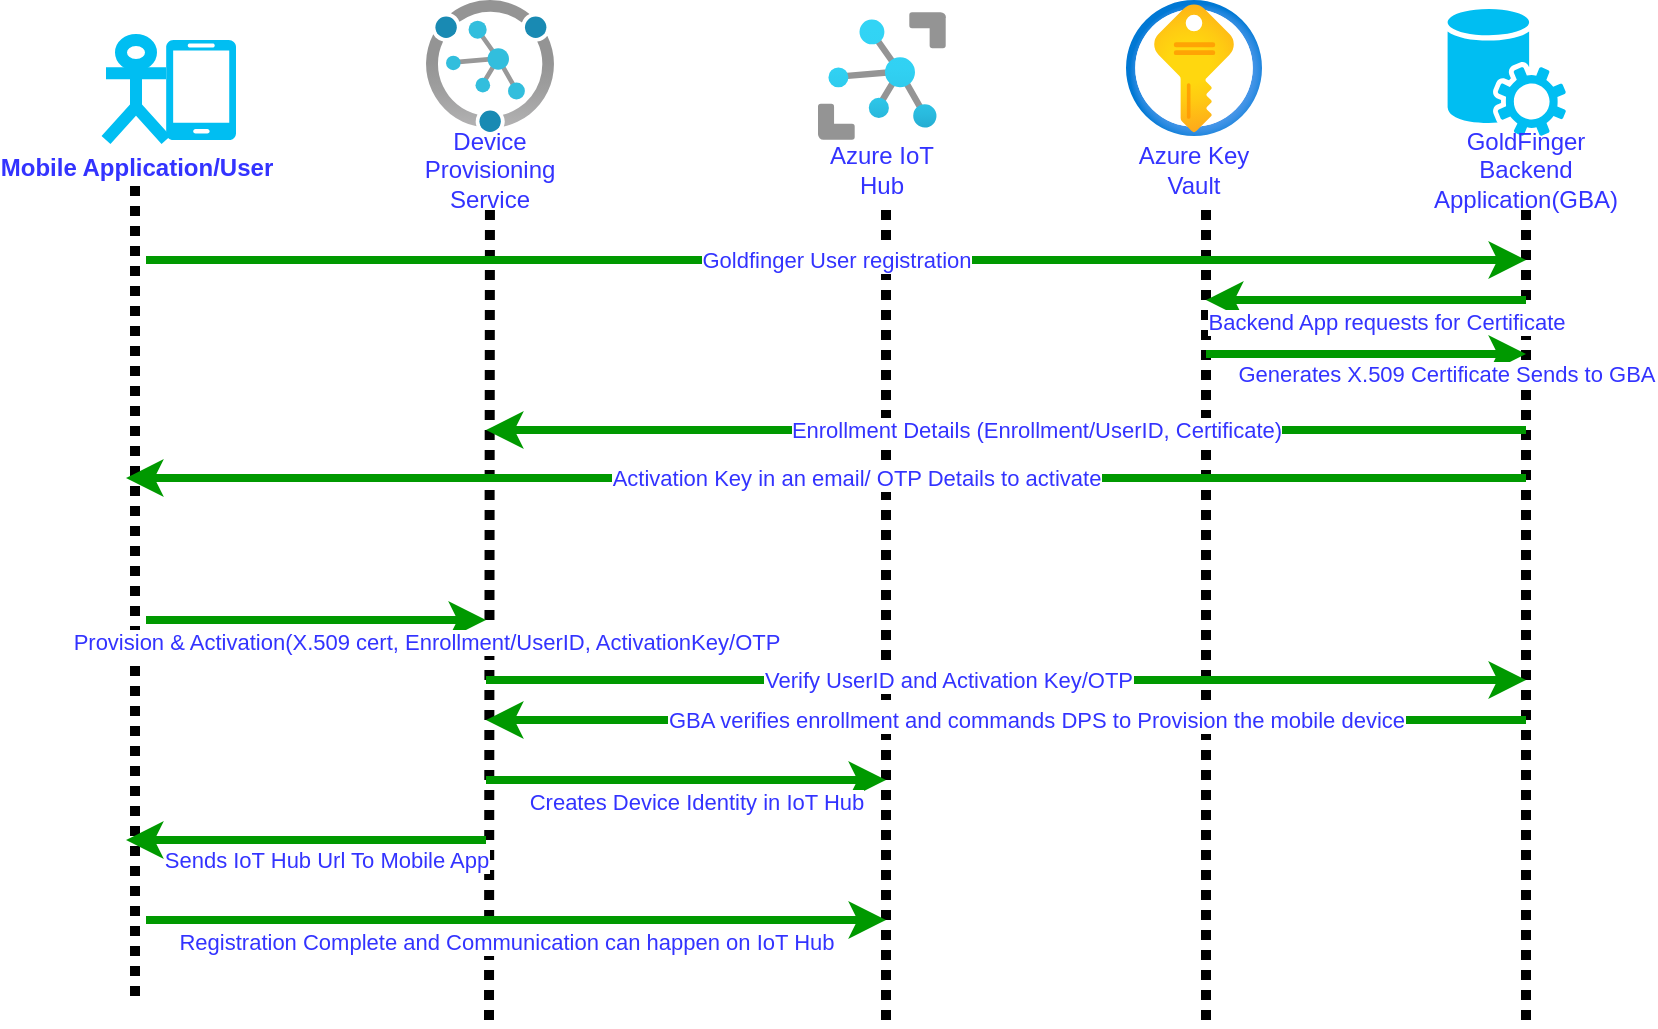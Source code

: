 <mxfile version="20.0.0" type="github">
  <diagram id="tBzqnwQVbEsAYheGIp0X" name="Page-1">
    <mxGraphModel dx="1066" dy="560" grid="1" gridSize="10" guides="1" tooltips="1" connect="1" arrows="1" fold="1" page="1" pageScale="1" pageWidth="850" pageHeight="1100" math="0" shadow="0">
      <root>
        <mxCell id="0" />
        <mxCell id="1" parent="0" />
        <mxCell id="QduvUi_wdQGYh5JuUDH2-1" value="&lt;b&gt;&lt;font color=&quot;#3333ff&quot;&gt;Mobile Application/User&lt;/font&gt;&lt;/b&gt;" style="shape=umlActor;verticalLabelPosition=bottom;verticalAlign=top;html=1;outlineConnect=0;strokeWidth=6;strokeColor=#00BEF2;" parent="1" vertex="1">
          <mxGeometry x="67" y="40" width="30" height="50" as="geometry" />
        </mxCell>
        <mxCell id="QduvUi_wdQGYh5JuUDH2-2" value="" style="aspect=fixed;html=1;points=[];align=center;image;fontSize=12;image=img/lib/azure2/iot/Device_Provisioning_Services.svg;" parent="1" vertex="1">
          <mxGeometry x="227" y="20" width="64" height="66" as="geometry" />
        </mxCell>
        <mxCell id="QduvUi_wdQGYh5JuUDH2-3" value="" style="aspect=fixed;html=1;points=[];align=center;image;fontSize=12;image=img/lib/azure2/iot/IoT_Hub.svg;" parent="1" vertex="1">
          <mxGeometry x="423" y="26" width="64" height="64" as="geometry" />
        </mxCell>
        <mxCell id="QduvUi_wdQGYh5JuUDH2-4" value="" style="aspect=fixed;html=1;points=[];align=center;image;fontSize=12;image=img/lib/azure2/security/Key_Vaults.svg;" parent="1" vertex="1">
          <mxGeometry x="577" y="20" width="68" height="68" as="geometry" />
        </mxCell>
        <mxCell id="QduvUi_wdQGYh5JuUDH2-6" value="" style="sketch=0;pointerEvents=1;shadow=0;dashed=0;html=1;strokeColor=none;fillColor=#00BEF2;labelPosition=center;verticalLabelPosition=bottom;verticalAlign=top;outlineConnect=0;align=center;shape=mxgraph.office.communications.central_management_service;" parent="1" vertex="1">
          <mxGeometry x="737" y="24.5" width="60" height="63.5" as="geometry" />
        </mxCell>
        <mxCell id="QduvUi_wdQGYh5JuUDH2-14" value="" style="endArrow=none;html=1;rounded=0;sourcePerimeterSpacing=0;strokeWidth=5;fillColor=default;strokeColor=#000000;dashed=1;dashPattern=1 1;" parent="1" edge="1">
          <mxGeometry width="50" height="50" relative="1" as="geometry">
            <mxPoint x="81.5" y="518" as="sourcePoint" />
            <mxPoint x="81.5" y="108" as="targetPoint" />
          </mxGeometry>
        </mxCell>
        <mxCell id="QduvUi_wdQGYh5JuUDH2-15" value="" style="endArrow=none;html=1;rounded=0;strokeWidth=5;fillColor=default;strokeColor=#3333FF;dashed=1;dashPattern=1 1;startArrow=none;" parent="1" source="QduvUi_wdQGYh5JuUDH2-20" edge="1">
          <mxGeometry width="50" height="50" relative="1" as="geometry">
            <mxPoint x="258.5" y="530" as="sourcePoint" />
            <mxPoint x="258.5" y="120" as="targetPoint" />
          </mxGeometry>
        </mxCell>
        <mxCell id="QduvUi_wdQGYh5JuUDH2-17" value="" style="endArrow=none;html=1;rounded=0;sourcePerimeterSpacing=0;strokeWidth=5;fillColor=default;strokeColor=#000000;dashed=1;dashPattern=1 1;" parent="1" edge="1">
          <mxGeometry width="50" height="50" relative="1" as="geometry">
            <mxPoint x="457" y="530" as="sourcePoint" />
            <mxPoint x="457" y="120" as="targetPoint" />
          </mxGeometry>
        </mxCell>
        <mxCell id="QduvUi_wdQGYh5JuUDH2-18" value="" style="endArrow=none;html=1;rounded=0;sourcePerimeterSpacing=0;strokeWidth=5;fillColor=default;strokeColor=#000000;dashed=1;dashPattern=1 1;" parent="1" edge="1">
          <mxGeometry width="50" height="50" relative="1" as="geometry">
            <mxPoint x="617" y="530" as="sourcePoint" />
            <mxPoint x="617" y="120" as="targetPoint" />
          </mxGeometry>
        </mxCell>
        <mxCell id="QduvUi_wdQGYh5JuUDH2-19" value="" style="endArrow=none;html=1;rounded=0;sourcePerimeterSpacing=0;strokeWidth=5;fillColor=default;strokeColor=#000000;dashed=1;dashPattern=1 1;" parent="1" edge="1">
          <mxGeometry width="50" height="50" relative="1" as="geometry">
            <mxPoint x="777" y="530" as="sourcePoint" />
            <mxPoint x="777" y="120" as="targetPoint" />
          </mxGeometry>
        </mxCell>
        <mxCell id="QduvUi_wdQGYh5JuUDH2-20" value="Device Provisioning Service" style="text;html=1;strokeColor=none;fillColor=none;align=center;verticalAlign=middle;whiteSpace=wrap;rounded=0;fontColor=#3333FF;" parent="1" vertex="1">
          <mxGeometry x="229" y="90" width="60" height="30" as="geometry" />
        </mxCell>
        <mxCell id="QduvUi_wdQGYh5JuUDH2-21" value="" style="endArrow=none;html=1;rounded=0;sourcePerimeterSpacing=0;strokeWidth=5;fillColor=default;strokeColor=#000000;dashed=1;dashPattern=1 1;" parent="1" target="QduvUi_wdQGYh5JuUDH2-20" edge="1">
          <mxGeometry width="50" height="50" relative="1" as="geometry">
            <mxPoint x="258.5" y="530" as="sourcePoint" />
            <mxPoint x="258.5" y="120" as="targetPoint" />
          </mxGeometry>
        </mxCell>
        <mxCell id="QduvUi_wdQGYh5JuUDH2-22" value="Azure IoT Hub" style="text;html=1;strokeColor=none;fillColor=none;align=center;verticalAlign=middle;whiteSpace=wrap;rounded=0;fontColor=#3333FF;" parent="1" vertex="1">
          <mxGeometry x="425" y="90" width="60" height="30" as="geometry" />
        </mxCell>
        <mxCell id="QduvUi_wdQGYh5JuUDH2-24" value="Azure Key Vault" style="text;html=1;strokeColor=none;fillColor=none;align=center;verticalAlign=middle;whiteSpace=wrap;rounded=0;fontColor=#3333FF;" parent="1" vertex="1">
          <mxGeometry x="581" y="90" width="60" height="30" as="geometry" />
        </mxCell>
        <mxCell id="QduvUi_wdQGYh5JuUDH2-25" value="GoldFinger Backend Application(GBA)" style="text;html=1;strokeColor=none;fillColor=none;align=center;verticalAlign=middle;whiteSpace=wrap;rounded=0;fontColor=#3333FF;" parent="1" vertex="1">
          <mxGeometry x="747" y="90" width="60" height="30" as="geometry" />
        </mxCell>
        <mxCell id="xWyMnHbNJwtINRMRzhNu-1" value="" style="endArrow=classic;html=1;rounded=0;fontColor=#3333FF;sourcePerimeterSpacing=0;strokeColor=#009900;strokeWidth=4;fillColor=default;" parent="1" edge="1">
          <mxGeometry relative="1" as="geometry">
            <mxPoint x="87" y="150" as="sourcePoint" />
            <mxPoint x="777" y="150" as="targetPoint" />
          </mxGeometry>
        </mxCell>
        <mxCell id="xWyMnHbNJwtINRMRzhNu-2" value="Goldfinger User registration" style="edgeLabel;resizable=0;html=1;align=center;verticalAlign=middle;fontColor=#3333FF;strokeColor=#3399FF;strokeWidth=6;" parent="xWyMnHbNJwtINRMRzhNu-1" connectable="0" vertex="1">
          <mxGeometry relative="1" as="geometry" />
        </mxCell>
        <mxCell id="xWyMnHbNJwtINRMRzhNu-3" value="" style="endArrow=classic;html=1;rounded=0;fontColor=#3333FF;sourcePerimeterSpacing=0;strokeColor=#009900;strokeWidth=4;fillColor=default;jumpStyle=gap;" parent="1" edge="1">
          <mxGeometry relative="1" as="geometry">
            <mxPoint x="777" y="170" as="sourcePoint" />
            <mxPoint x="617" y="170" as="targetPoint" />
            <Array as="points" />
          </mxGeometry>
        </mxCell>
        <mxCell id="xWyMnHbNJwtINRMRzhNu-4" value="Backend App requests for Certificate" style="edgeLabel;resizable=0;html=1;align=center;verticalAlign=top;fontColor=#3333FF;strokeColor=#3399FF;strokeWidth=6;spacingBottom=2;spacing=1;spacingTop=0;spacingLeft=0;labelPosition=center;verticalLabelPosition=bottom;fontSize=11;container=1;" parent="xWyMnHbNJwtINRMRzhNu-3" connectable="0" vertex="1">
          <mxGeometry relative="1" as="geometry">
            <mxPoint x="10" y="-1" as="offset" />
          </mxGeometry>
        </mxCell>
        <mxCell id="xWyMnHbNJwtINRMRzhNu-5" value="" style="endArrow=classic;html=1;rounded=0;fontColor=#3333FF;sourcePerimeterSpacing=0;strokeColor=#009900;strokeWidth=4;fillColor=default;" parent="1" edge="1">
          <mxGeometry relative="1" as="geometry">
            <mxPoint x="617" y="197" as="sourcePoint" />
            <mxPoint x="777" y="197" as="targetPoint" />
          </mxGeometry>
        </mxCell>
        <mxCell id="xWyMnHbNJwtINRMRzhNu-6" value="Generates X.509 Certificate Sends to GBA" style="edgeLabel;resizable=0;html=1;align=center;verticalAlign=middle;fontColor=#3333FF;strokeColor=#3399FF;strokeWidth=6;" parent="xWyMnHbNJwtINRMRzhNu-5" connectable="0" vertex="1">
          <mxGeometry relative="1" as="geometry">
            <mxPoint x="40" y="10" as="offset" />
          </mxGeometry>
        </mxCell>
        <mxCell id="xWyMnHbNJwtINRMRzhNu-7" value="" style="endArrow=classic;html=1;rounded=0;fontColor=#3333FF;sourcePerimeterSpacing=0;strokeColor=#009900;strokeWidth=4;fillColor=default;" parent="1" edge="1">
          <mxGeometry relative="1" as="geometry">
            <mxPoint x="777" y="235" as="sourcePoint" />
            <mxPoint x="257" y="235" as="targetPoint" />
          </mxGeometry>
        </mxCell>
        <mxCell id="xWyMnHbNJwtINRMRzhNu-8" value="Enrollment Details (Enrollment/UserID, Certificate)" style="edgeLabel;resizable=0;html=1;align=center;verticalAlign=middle;fontColor=#3333FF;strokeColor=#3399FF;strokeWidth=6;" parent="xWyMnHbNJwtINRMRzhNu-7" connectable="0" vertex="1">
          <mxGeometry relative="1" as="geometry">
            <mxPoint x="15" as="offset" />
          </mxGeometry>
        </mxCell>
        <mxCell id="xWyMnHbNJwtINRMRzhNu-9" value="" style="endArrow=classic;html=1;rounded=0;fontColor=#3333FF;sourcePerimeterSpacing=0;strokeColor=#009900;strokeWidth=4;fillColor=default;" parent="1" edge="1">
          <mxGeometry relative="1" as="geometry">
            <mxPoint x="777" y="259" as="sourcePoint" />
            <mxPoint x="77" y="259" as="targetPoint" />
          </mxGeometry>
        </mxCell>
        <mxCell id="xWyMnHbNJwtINRMRzhNu-10" value="Activation Key in an email/ OTP Details to activate" style="edgeLabel;resizable=0;html=1;align=center;verticalAlign=middle;fontColor=#3333FF;strokeColor=#3399FF;strokeWidth=6;" parent="xWyMnHbNJwtINRMRzhNu-9" connectable="0" vertex="1">
          <mxGeometry relative="1" as="geometry">
            <mxPoint x="15" as="offset" />
          </mxGeometry>
        </mxCell>
        <mxCell id="xWyMnHbNJwtINRMRzhNu-11" value="" style="endArrow=classic;html=1;rounded=0;fontColor=#3333FF;sourcePerimeterSpacing=0;strokeColor=#009900;strokeWidth=4;fillColor=default;" parent="1" edge="1">
          <mxGeometry relative="1" as="geometry">
            <mxPoint x="87" y="330.0" as="sourcePoint" />
            <mxPoint x="257" y="330" as="targetPoint" />
            <Array as="points" />
          </mxGeometry>
        </mxCell>
        <mxCell id="xWyMnHbNJwtINRMRzhNu-12" value="Provision &amp;amp; Activation(X.509 cert, Enrollment/UserID, ActivationKey/OTP" style="edgeLabel;resizable=0;html=1;align=center;verticalAlign=middle;fontColor=#3333FF;strokeColor=#3399FF;strokeWidth=6;" parent="xWyMnHbNJwtINRMRzhNu-11" connectable="0" vertex="1">
          <mxGeometry relative="1" as="geometry">
            <mxPoint x="55" y="11" as="offset" />
          </mxGeometry>
        </mxCell>
        <mxCell id="xWyMnHbNJwtINRMRzhNu-13" value="" style="endArrow=classic;html=1;rounded=0;fontColor=#3333FF;sourcePerimeterSpacing=0;strokeColor=#009900;strokeWidth=4;fillColor=default;" parent="1" edge="1">
          <mxGeometry relative="1" as="geometry">
            <mxPoint x="257" y="360" as="sourcePoint" />
            <mxPoint x="777" y="360" as="targetPoint" />
            <Array as="points" />
          </mxGeometry>
        </mxCell>
        <mxCell id="xWyMnHbNJwtINRMRzhNu-14" value="Verify UserID and Activation Key/OTP" style="edgeLabel;resizable=0;html=1;align=center;verticalAlign=middle;fontColor=#3333FF;strokeColor=#3399FF;strokeWidth=6;" parent="xWyMnHbNJwtINRMRzhNu-13" connectable="0" vertex="1">
          <mxGeometry relative="1" as="geometry">
            <mxPoint x="-29" as="offset" />
          </mxGeometry>
        </mxCell>
        <mxCell id="xWyMnHbNJwtINRMRzhNu-17" value="" style="endArrow=classic;html=1;rounded=0;fontColor=#3333FF;sourcePerimeterSpacing=0;strokeColor=#009900;strokeWidth=4;fillColor=default;" parent="1" edge="1">
          <mxGeometry relative="1" as="geometry">
            <mxPoint x="777" y="380" as="sourcePoint" />
            <mxPoint x="257.0" y="380" as="targetPoint" />
          </mxGeometry>
        </mxCell>
        <mxCell id="xWyMnHbNJwtINRMRzhNu-18" value="GBA verifies enrollment and commands DPS to Provision the mobile device" style="edgeLabel;resizable=0;html=1;align=center;verticalAlign=middle;fontColor=#3333FF;strokeColor=#3399FF;strokeWidth=6;" parent="xWyMnHbNJwtINRMRzhNu-17" connectable="0" vertex="1">
          <mxGeometry relative="1" as="geometry">
            <mxPoint x="15" as="offset" />
          </mxGeometry>
        </mxCell>
        <mxCell id="xWyMnHbNJwtINRMRzhNu-19" value="" style="endArrow=classic;html=1;rounded=0;fontColor=#3333FF;sourcePerimeterSpacing=0;strokeColor=#009900;strokeWidth=4;fillColor=default;" parent="1" edge="1">
          <mxGeometry relative="1" as="geometry">
            <mxPoint x="257.0" y="410.0" as="sourcePoint" />
            <mxPoint x="457" y="410" as="targetPoint" />
            <Array as="points" />
          </mxGeometry>
        </mxCell>
        <mxCell id="xWyMnHbNJwtINRMRzhNu-20" value="Creates Device Identity in IoT Hub" style="edgeLabel;resizable=0;html=1;align=center;verticalAlign=middle;fontColor=#3333FF;strokeColor=#3399FF;strokeWidth=6;" parent="xWyMnHbNJwtINRMRzhNu-19" connectable="0" vertex="1">
          <mxGeometry relative="1" as="geometry">
            <mxPoint x="5" y="11" as="offset" />
          </mxGeometry>
        </mxCell>
        <mxCell id="xWyMnHbNJwtINRMRzhNu-23" value="" style="endArrow=classic;html=1;rounded=0;fontColor=#3333FF;sourcePerimeterSpacing=0;strokeColor=#009900;strokeWidth=4;fillColor=default;" parent="1" edge="1">
          <mxGeometry relative="1" as="geometry">
            <mxPoint x="257" y="440" as="sourcePoint" />
            <mxPoint x="77" y="440" as="targetPoint" />
            <Array as="points">
              <mxPoint x="157" y="440" />
            </Array>
          </mxGeometry>
        </mxCell>
        <mxCell id="xWyMnHbNJwtINRMRzhNu-24" value="Sends IoT Hub Url To Mobile App" style="edgeLabel;resizable=0;html=1;align=center;verticalAlign=middle;fontColor=#3333FF;strokeColor=#3399FF;strokeWidth=6;" parent="xWyMnHbNJwtINRMRzhNu-23" connectable="0" vertex="1">
          <mxGeometry relative="1" as="geometry">
            <mxPoint x="10" y="10" as="offset" />
          </mxGeometry>
        </mxCell>
        <mxCell id="xWyMnHbNJwtINRMRzhNu-25" value="" style="endArrow=classic;html=1;rounded=0;fontColor=#3333FF;sourcePerimeterSpacing=0;strokeColor=#009900;strokeWidth=4;fillColor=default;" parent="1" edge="1">
          <mxGeometry relative="1" as="geometry">
            <mxPoint x="87" y="480.0" as="sourcePoint" />
            <mxPoint x="457" y="480" as="targetPoint" />
            <Array as="points" />
          </mxGeometry>
        </mxCell>
        <mxCell id="xWyMnHbNJwtINRMRzhNu-26" value="Registration Complete and Communication can happen on IoT Hub" style="edgeLabel;resizable=0;html=1;align=center;verticalAlign=middle;fontColor=#3333FF;strokeColor=#3399FF;strokeWidth=6;" parent="xWyMnHbNJwtINRMRzhNu-25" connectable="0" vertex="1">
          <mxGeometry relative="1" as="geometry">
            <mxPoint x="-5" y="11" as="offset" />
          </mxGeometry>
        </mxCell>
        <mxCell id="xWyMnHbNJwtINRMRzhNu-27" value="" style="verticalLabelPosition=bottom;html=1;verticalAlign=top;align=center;strokeColor=none;fillColor=#00BEF2;shape=mxgraph.azure.mobile;pointerEvents=1;fontSize=11;fontColor=#3333FF;" parent="1" vertex="1">
          <mxGeometry x="97" y="40" width="35" height="50" as="geometry" />
        </mxCell>
      </root>
    </mxGraphModel>
  </diagram>
</mxfile>
